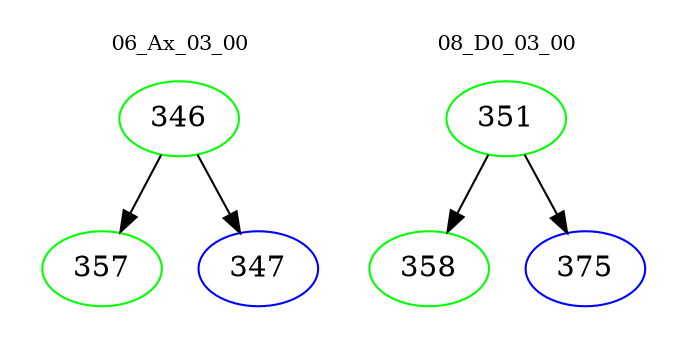 digraph{
subgraph cluster_0 {
color = white
label = "06_Ax_03_00";
fontsize=10;
T0_346 [label="346", color="green"]
T0_346 -> T0_357 [color="black"]
T0_357 [label="357", color="green"]
T0_346 -> T0_347 [color="black"]
T0_347 [label="347", color="blue"]
}
subgraph cluster_1 {
color = white
label = "08_D0_03_00";
fontsize=10;
T1_351 [label="351", color="green"]
T1_351 -> T1_358 [color="black"]
T1_358 [label="358", color="green"]
T1_351 -> T1_375 [color="black"]
T1_375 [label="375", color="blue"]
}
}
